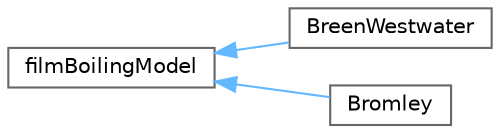 digraph "Graphical Class Hierarchy"
{
 // LATEX_PDF_SIZE
  bgcolor="transparent";
  edge [fontname=Helvetica,fontsize=10,labelfontname=Helvetica,labelfontsize=10];
  node [fontname=Helvetica,fontsize=10,shape=box,height=0.2,width=0.4];
  rankdir="LR";
  Node0 [id="Node000000",label="filmBoilingModel",height=0.2,width=0.4,color="grey40", fillcolor="white", style="filled",URL="$classFoam_1_1wallBoilingModels_1_1filmBoilingModel.html",tooltip=" "];
  Node0 -> Node1 [id="edge4675_Node000000_Node000001",dir="back",color="steelblue1",style="solid",tooltip=" "];
  Node1 [id="Node000001",label="BreenWestwater",height=0.2,width=0.4,color="grey40", fillcolor="white", style="filled",URL="$classFoam_1_1wallBoilingModels_1_1filmBoilingModels_1_1BreenWestwater.html",tooltip="Boiling film correlation. A correlation for boiling film modelling based on Breen & Westwater (1965) ..."];
  Node0 -> Node2 [id="edge4676_Node000000_Node000002",dir="back",color="steelblue1",style="solid",tooltip=" "];
  Node2 [id="Node000002",label="Bromley",height=0.2,width=0.4,color="grey40", fillcolor="white", style="filled",URL="$classFoam_1_1wallBoilingModels_1_1filmBoilingModels_1_1Bromley.html",tooltip="A correlation for boiling film modelling based on Bromley (1950) for boiling flows."];
}
